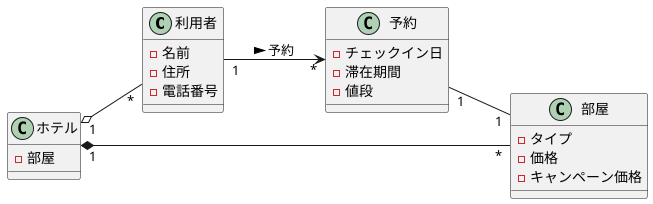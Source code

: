 @startuml 演習3-3クラス図
left to right direction
class 利用者{
    -名前
    -住所
    -電話番号
}
class ホテル{
    -部屋
}
class 部屋{
    -タイプ
    -価格
    -キャンペーン価格
}
class 予約{
    -チェックイン日
    -滞在期間
    -値段
}
ホテル "1" *-- "*" 部屋
ホテル "1" o-- "*" 利用者
利用者 "1" --> "*" 予約:予約 >
予約 "1" -- "1" 部屋
@enduml